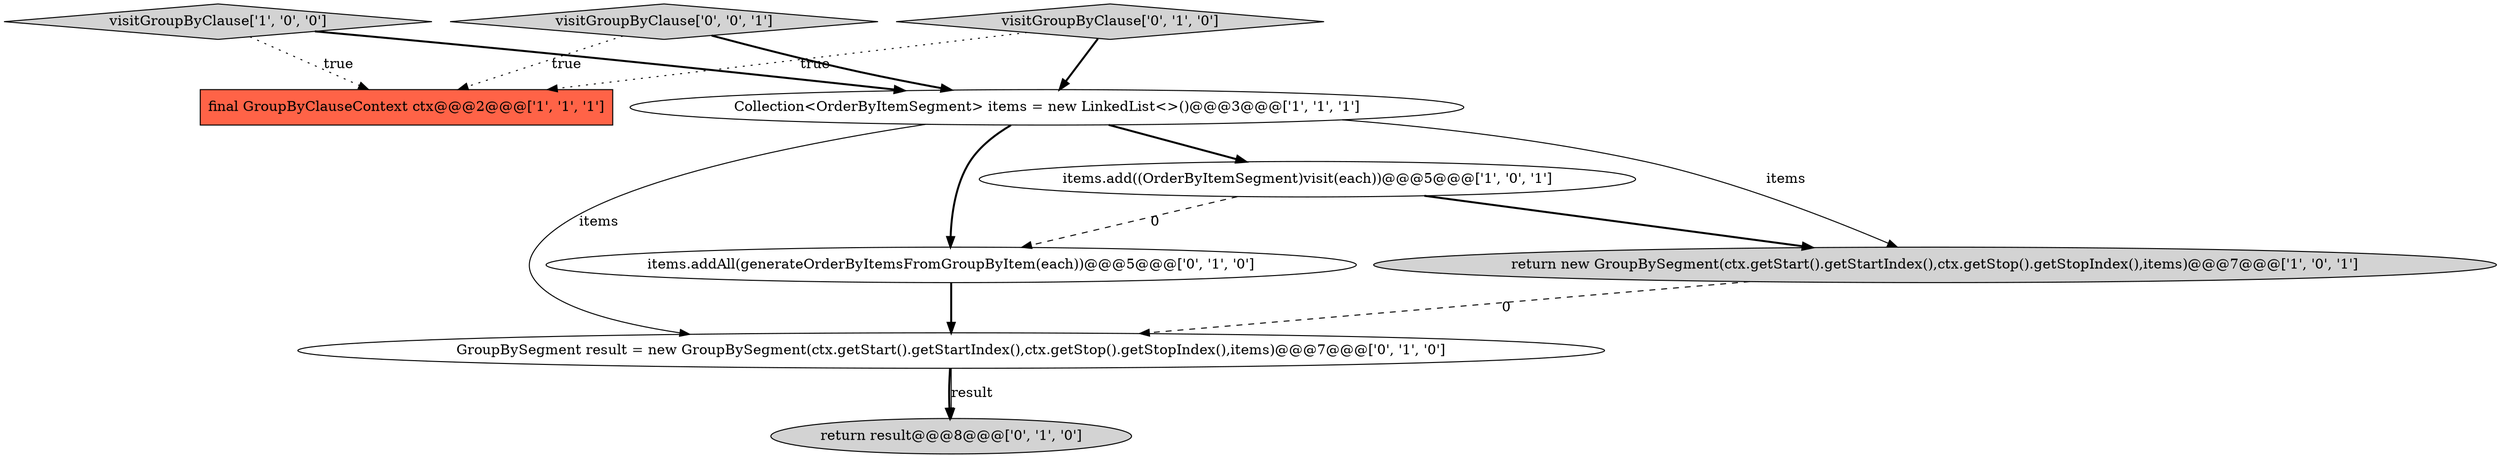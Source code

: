 digraph {
3 [style = filled, label = "Collection<OrderByItemSegment> items = new LinkedList<>()@@@3@@@['1', '1', '1']", fillcolor = white, shape = ellipse image = "AAA0AAABBB1BBB"];
1 [style = filled, label = "items.add((OrderByItemSegment)visit(each))@@@5@@@['1', '0', '1']", fillcolor = white, shape = ellipse image = "AAA0AAABBB1BBB"];
6 [style = filled, label = "GroupBySegment result = new GroupBySegment(ctx.getStart().getStartIndex(),ctx.getStop().getStopIndex(),items)@@@7@@@['0', '1', '0']", fillcolor = white, shape = ellipse image = "AAA1AAABBB2BBB"];
2 [style = filled, label = "visitGroupByClause['1', '0', '0']", fillcolor = lightgray, shape = diamond image = "AAA0AAABBB1BBB"];
5 [style = filled, label = "items.addAll(generateOrderByItemsFromGroupByItem(each))@@@5@@@['0', '1', '0']", fillcolor = white, shape = ellipse image = "AAA1AAABBB2BBB"];
7 [style = filled, label = "return result@@@8@@@['0', '1', '0']", fillcolor = lightgray, shape = ellipse image = "AAA1AAABBB2BBB"];
0 [style = filled, label = "return new GroupBySegment(ctx.getStart().getStartIndex(),ctx.getStop().getStopIndex(),items)@@@7@@@['1', '0', '1']", fillcolor = lightgray, shape = ellipse image = "AAA0AAABBB1BBB"];
4 [style = filled, label = "final GroupByClauseContext ctx@@@2@@@['1', '1', '1']", fillcolor = tomato, shape = box image = "AAA0AAABBB1BBB"];
8 [style = filled, label = "visitGroupByClause['0', '1', '0']", fillcolor = lightgray, shape = diamond image = "AAA0AAABBB2BBB"];
9 [style = filled, label = "visitGroupByClause['0', '0', '1']", fillcolor = lightgray, shape = diamond image = "AAA0AAABBB3BBB"];
3->6 [style = solid, label="items"];
9->3 [style = bold, label=""];
3->0 [style = solid, label="items"];
1->5 [style = dashed, label="0"];
0->6 [style = dashed, label="0"];
6->7 [style = bold, label=""];
2->3 [style = bold, label=""];
2->4 [style = dotted, label="true"];
8->4 [style = dotted, label="true"];
9->4 [style = dotted, label="true"];
3->5 [style = bold, label=""];
8->3 [style = bold, label=""];
5->6 [style = bold, label=""];
3->1 [style = bold, label=""];
1->0 [style = bold, label=""];
6->7 [style = solid, label="result"];
}
